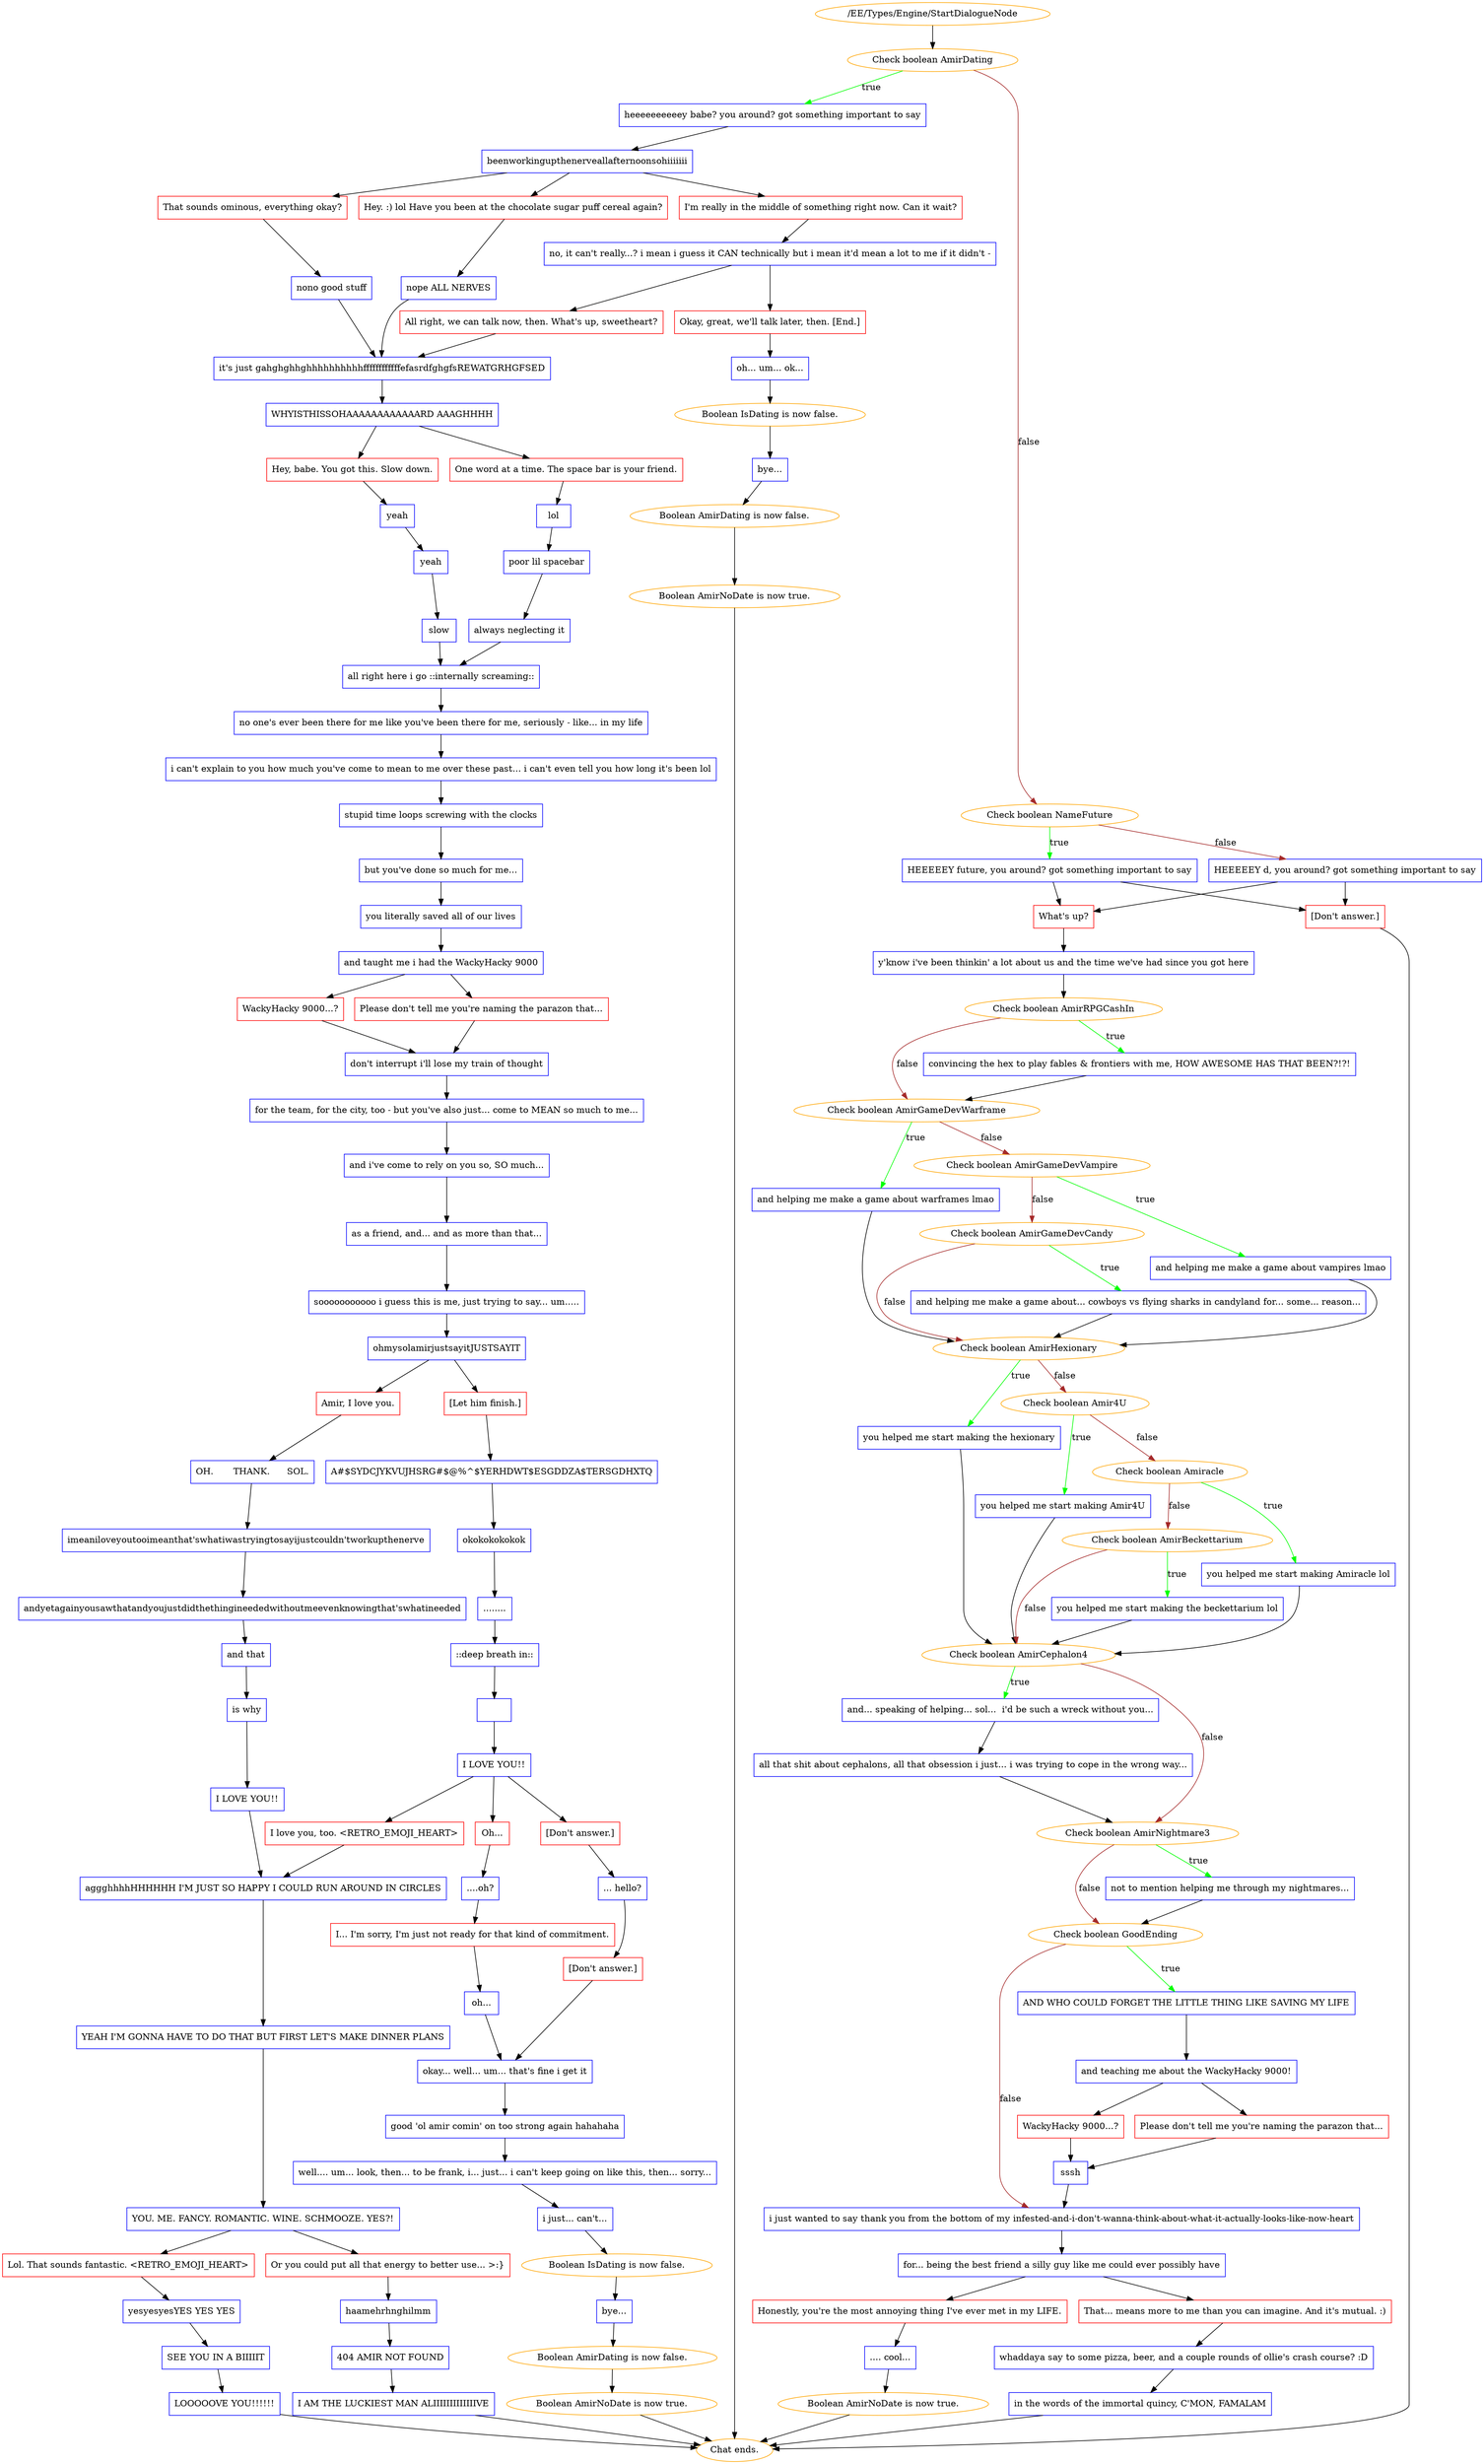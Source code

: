 digraph {
	3318 [label="/EE/Types/Engine/StartDialogueNode",color=orange];
		3318 -> 3319;
	3319 [label="Check boolean AmirDating",color=orange];
		3319 -> 3320 [label=true,color=green];
		3319 -> 3321 [label=false,color=brown];
	3320 [label="heeeeeeeeeey babe? you around? got something important to say",shape=box,color=blue];
		3320 -> 3322;
	3321 [label="Check boolean NameFuture",color=orange];
		3321 -> 3329 [label=true,color=green];
		3321 -> 3330 [label=false,color=brown];
	3322 [label="beenworkingupthenerveallafternoonsohiiiiiii",shape=box,color=blue];
		3322 -> 3323;
		3322 -> 3324;
		3322 -> 3325;
	3329 [label="HEEEEEY future, you around? got something important to say",shape=box,color=blue];
		3329 -> 3331;
		3329 -> 3332;
	3330 [label="HEEEEEY d, you around? got something important to say",shape=box,color=blue];
		3330 -> 3331;
		3330 -> 3332;
	3323 [label="Hey. :) lol Have you been at the chocolate sugar puff cereal again?",shape=box,color=red];
		3323 -> 3326;
	3324 [label="That sounds ominous, everything okay?",shape=box,color=red];
		3324 -> 3327;
	3325 [label="I'm really in the middle of something right now. Can it wait?",shape=box,color=red];
		3325 -> 3328;
	3331 [label="What's up?",shape=box,color=red];
		3331 -> 3334;
	3332 [label="[Don't answer.]",shape=box,color=red];
		3332 -> "Chat ends.";
	3326 [label="nope ALL NERVES",shape=box,color=blue];
		3326 -> 3345;
	3327 [label="nono good stuff",shape=box,color=blue];
		3327 -> 3345;
	3328 [label="no, it can't really...? i mean i guess it CAN technically but i mean it'd mean a lot to me if it didn't -",shape=box,color=blue];
		3328 -> 3337;
		3328 -> 3338;
	3334 [label="y'know i've been thinkin' a lot about us and the time we've had since you got here",shape=box,color=blue];
		3334 -> 3335;
	"Chat ends." [color=orange];
	3345 [label="it's just gahghghhghhhhhhhhhhffffffffffffefasrdfghgfsREWATGRHGFSED",shape=box,color=blue];
		3345 -> 3346;
	3337 [label="All right, we can talk now, then. What's up, sweetheart?",shape=box,color=red];
		3337 -> 3345;
	3338 [label="Okay, great, we'll talk later, then. [End.]",shape=box,color=red];
		3338 -> 3339;
	3335 [label="Check boolean AmirRPGCashIn",color=orange];
		3335 -> 3413 [label=true,color=green];
		3335 -> 3414 [label=false,color=brown];
	3346 [label="WHYISTHISSOHAAAAAAAAAAAARD AAAGHHHH",shape=box,color=blue];
		3346 -> 3347;
		3346 -> 3348;
	3339 [label="oh... um... ok...",shape=box,color=blue];
		3339 -> 3340;
	3413 [label="convincing the hex to play fables & frontiers with me, HOW AWESOME HAS THAT BEEN?!?!",shape=box,color=blue];
		3413 -> 3414;
	3414 [label="Check boolean AmirGameDevWarframe",color=orange];
		3414 -> 3417 [label=true,color=green];
		3414 -> 3415 [label=false,color=brown];
	3347 [label="Hey, babe. You got this. Slow down.",shape=box,color=red];
		3347 -> 3349;
	3348 [label="One word at a time. The space bar is your friend.",shape=box,color=red];
		3348 -> 3352;
	3340 [label="Boolean IsDating is now false.",color=orange];
		3340 -> 3341;
	3417 [label="and helping me make a game about warframes lmao",shape=box,color=blue];
		3417 -> 3420;
	3415 [label="Check boolean AmirGameDevVampire",color=orange];
		3415 -> 3418 [label=true,color=green];
		3415 -> 3416 [label=false,color=brown];
	3349 [label="yeah",shape=box,color=blue];
		3349 -> 3350;
	3352 [label="lol",shape=box,color=blue];
		3352 -> 3353;
	3341 [label="bye...",shape=box,color=blue];
		3341 -> 3342;
	3420 [label="Check boolean AmirHexionary",color=orange];
		3420 -> 3421 [label=true,color=green];
		3420 -> 3425 [label=false,color=brown];
	3418 [label="and helping me make a game about vampires lmao",shape=box,color=blue];
		3418 -> 3420;
	3416 [label="Check boolean AmirGameDevCandy",color=orange];
		3416 -> 3419 [label=true,color=green];
		3416 -> 3420 [label=false,color=brown];
	3350 [label="yeah",shape=box,color=blue];
		3350 -> 3351;
	3353 [label="poor lil spacebar",shape=box,color=blue];
		3353 -> 3354;
	3342 [label="Boolean AmirDating is now false.",color=orange];
		3342 -> 3343;
	3421 [label="you helped me start making the hexionary",shape=box,color=blue];
		3421 -> 3428;
	3425 [label="Check boolean Amir4U",color=orange];
		3425 -> 3422 [label=true,color=green];
		3425 -> 3426 [label=false,color=brown];
	3419 [label="and helping me make a game about... cowboys vs flying sharks in candyland for... some... reason...",shape=box,color=blue];
		3419 -> 3420;
	3351 [label="slow",shape=box,color=blue];
		3351 -> 3355;
	3354 [label="always neglecting it",shape=box,color=blue];
		3354 -> 3355;
	3343 [label="Boolean AmirNoDate is now true.",color=orange];
		3343 -> "Chat ends.";
	3428 [label="Check boolean AmirCephalon4",color=orange];
		3428 -> 3429 [label=true,color=green];
		3428 -> 3431 [label=false,color=brown];
	3422 [label="you helped me start making Amir4U",shape=box,color=blue];
		3422 -> 3428;
	3426 [label="Check boolean Amiracle",color=orange];
		3426 -> 3423 [label=true,color=green];
		3426 -> 3427 [label=false,color=brown];
	3355 [label="all right here i go ::internally screaming::",shape=box,color=blue];
		3355 -> 3356;
	"Chat ends." [color=orange];
	3429 [label="and... speaking of helping... sol...  i'd be such a wreck without you...",shape=box,color=blue];
		3429 -> 3430;
	3431 [label="Check boolean AmirNightmare3",color=orange];
		3431 -> 3432 [label=true,color=green];
		3431 -> 3433 [label=false,color=brown];
	3423 [label="you helped me start making Amiracle lol",shape=box,color=blue];
		3423 -> 3428;
	3427 [label="Check boolean AmirBeckettarium",color=orange];
		3427 -> 3424 [label=true,color=green];
		3427 -> 3428 [label=false,color=brown];
	3356 [label="no one's ever been there for me like you've been there for me, seriously - like... in my life",shape=box,color=blue];
		3356 -> 3357;
	3430 [label="all that shit about cephalons, all that obsession i just... i was trying to cope in the wrong way...",shape=box,color=blue];
		3430 -> 3431;
	3432 [label="not to mention helping me through my nightmares...",shape=box,color=blue];
		3432 -> 3433;
	3433 [label="Check boolean GoodEnding",color=orange];
		3433 -> 3434 [label=true,color=green];
		3433 -> 3439 [label=false,color=brown];
	3424 [label="you helped me start making the beckettarium lol",shape=box,color=blue];
		3424 -> 3428;
	3357 [label="i can't explain to you how much you've come to mean to me over these past... i can't even tell you how long it's been lol",shape=box,color=blue];
		3357 -> 3336;
	3434 [label="AND WHO COULD FORGET THE LITTLE THING LIKE SAVING MY LIFE",shape=box,color=blue];
		3434 -> 3435;
	3439 [label="i just wanted to say thank you from the bottom of my infested-and-i-don't-wanna-think-about-what-it-actually-looks-like-now-heart",shape=box,color=blue];
		3439 -> 3440;
	3336 [label="stupid time loops screwing with the clocks",shape=box,color=blue];
		3336 -> 3359;
	3435 [label="and teaching me about the WackyHacky 9000!",shape=box,color=blue];
		3435 -> 3436;
		3435 -> 3437;
	3440 [label="for... being the best friend a silly guy like me could ever possibly have",shape=box,color=blue];
		3440 -> 3441;
		3440 -> 3442;
	3359 [label="but you've done so much for me...",shape=box,color=blue];
		3359 -> 3361;
	3436 [label="Please don't tell me you're naming the parazon that...",shape=box,color=red];
		3436 -> 3438;
	3437 [label="WackyHacky 9000...?",shape=box,color=red];
		3437 -> 3438;
	3441 [label="That... means more to me than you can imagine. And it's mutual. :)",shape=box,color=red];
		3441 -> 3314;
	3442 [label="Honestly, you're the most annoying thing I've ever met in my LIFE.",shape=box,color=red];
		3442 -> 531;
	3361 [label="you literally saved all of our lives",shape=box,color=blue];
		3361 -> 3362;
	3438 [label="sssh",shape=box,color=blue];
		3438 -> 3439;
	3314 [label="whaddaya say to some pizza, beer, and a couple rounds of ollie's crash course? :D",shape=box,color=blue];
		3314 -> 602;
	531 [label=".... cool...",shape=box,color=blue];
		531 -> 480;
	3362 [label="and taught me i had the WackyHacky 9000",shape=box,color=blue];
		3362 -> 3363;
		3362 -> 3364;
	602 [label="in the words of the immortal quincy, C'MON, FAMALAM",shape=box,color=blue];
		602 -> "Chat ends.";
	480 [label="Boolean AmirNoDate is now true.",color=orange];
		480 -> "Chat ends.";
	3363 [label="Please don't tell me you're naming the parazon that...",shape=box,color=red];
		3363 -> 3365;
	3364 [label="WackyHacky 9000...?",shape=box,color=red];
		3364 -> 3365;
	"Chat ends." [color=orange];
	"Chat ends." [color=orange];
	3365 [label="don't interrupt i'll lose my train of thought",shape=box,color=blue];
		3365 -> 3366;
	3366 [label="for the team, for the city, too - but you've also just... come to MEAN so much to me...",shape=box,color=blue];
		3366 -> 3367;
	3367 [label="and i've come to rely on you so, SO much...",shape=box,color=blue];
		3367 -> 3368;
	3368 [label="as a friend, and... and as more than that...",shape=box,color=blue];
		3368 -> 3369;
	3369 [label="sooooooooooo i guess this is me, just trying to say... um.....",shape=box,color=blue];
		3369 -> 3370;
	3370 [label="ohmysolamirjustsayitJUSTSAYIT",shape=box,color=blue];
		3370 -> 3371;
		3370 -> 3372;
	3371 [label="Amir, I love you.",shape=box,color=red];
		3371 -> 3373;
	3372 [label="[Let him finish.]",shape=box,color=red];
		3372 -> 3374;
	3373 [label="OH.       THANK.      SOL.",shape=box,color=blue];
		3373 -> 3375;
	3374 [label="A#$SYDCJYKVUJHSRG#$@%^$YERHDWT$ESGDDZA$TERSGDHXTQ",shape=box,color=blue];
		3374 -> 3376;
	3375 [label="imeaniloveyoutooimeanthat'swhatiwastryingtosayijustcouldn'tworkupthenerve",shape=box,color=blue];
		3375 -> 3377;
	3376 [label="okokokokokok",shape=box,color=blue];
		3376 -> 3378;
	3377 [label="andyetagainyousawthatandyoujustdidthethingineededwithoutmeevenknowingthat'swhatineeded",shape=box,color=blue];
		3377 -> 3379;
	3378 [label="........",shape=box,color=blue];
		3378 -> 3381;
	3379 [label="and that",shape=box,color=blue];
		3379 -> 3380;
	3381 [label="::deep breath in::",shape=box,color=blue];
		3381 -> 3382;
	3380 [label="is why",shape=box,color=blue];
		3380 -> 3383;
	3382 [label=" ",shape=box,color=blue];
		3382 -> 3384;
	3383 [label="I LOVE YOU!!",shape=box,color=blue];
		3383 -> 3402;
	3384 [label="I LOVE YOU!!",shape=box,color=blue];
		3384 -> 3385;
		3384 -> 3386;
		3384 -> 3387;
	3402 [label="aggghhhhHHHHHH I'M JUST SO HAPPY I COULD RUN AROUND IN CIRCLES",shape=box,color=blue];
		3402 -> 3403;
	3385 [label="I love you, too. <RETRO_EMOJI_HEART>",shape=box,color=red];
		3385 -> 3402;
	3386 [label="Oh...",shape=box,color=red];
		3386 -> 3388;
	3387 [label="[Don't answer.]",shape=box,color=red];
		3387 -> 3389;
	3403 [label="YEAH I'M GONNA HAVE TO DO THAT BUT FIRST LET'S MAKE DINNER PLANS",shape=box,color=blue];
		3403 -> 3404;
	3388 [label="....oh?",shape=box,color=blue];
		3388 -> 3390;
	3389 [label="... hello?",shape=box,color=blue];
		3389 -> 3391;
	3404 [label="YOU. ME. FANCY. ROMANTIC. WINE. SCHMOOZE. YES?!",shape=box,color=blue];
		3404 -> 3405;
		3404 -> 3406;
	3390 [label="I... I'm sorry, I'm just not ready for that kind of commitment.",shape=box,color=red];
		3390 -> 3392;
	3391 [label="[Don't answer.]",shape=box,color=red];
		3391 -> 3393;
	3405 [label="Lol. That sounds fantastic. <RETRO_EMOJI_HEART>",shape=box,color=red];
		3405 -> 3407;
	3406 [label="Or you could put all that energy to better use... >:}",shape=box,color=red];
		3406 -> 3410;
	3392 [label="oh...",shape=box,color=blue];
		3392 -> 3393;
	3393 [label="okay... well... um... that's fine i get it",shape=box,color=blue];
		3393 -> 3394;
	3407 [label="yesyesyesYES YES YES",shape=box,color=blue];
		3407 -> 3408;
	3410 [label="haamehrhnghilmm",shape=box,color=blue];
		3410 -> 3411;
	3394 [label="good 'ol amir comin' on too strong again hahahaha",shape=box,color=blue];
		3394 -> 3395;
	3408 [label="SEE YOU IN A BIIIIIT",shape=box,color=blue];
		3408 -> 3409;
	3411 [label="404 AMIR NOT FOUND",shape=box,color=blue];
		3411 -> 3412;
	3395 [label="well.... um... look, then... to be frank, i... just... i can't keep going on like this, then... sorry...",shape=box,color=blue];
		3395 -> 3396;
	3409 [label="LOOOOOVE YOU!!!!!!",shape=box,color=blue];
		3409 -> "Chat ends.";
	3412 [label="I AM THE LUCKIEST MAN ALIIIIIIIIIIIIIVE",shape=box,color=blue];
		3412 -> "Chat ends.";
	3396 [label="i just... can't...",shape=box,color=blue];
		3396 -> 3397;
	"Chat ends." [color=orange];
	3397 [label="Boolean IsDating is now false.",color=orange];
		3397 -> 3398;
	3398 [label="bye...",shape=box,color=blue];
		3398 -> 3399;
	3399 [label="Boolean AmirDating is now false.",color=orange];
		3399 -> 3400;
	3400 [label="Boolean AmirNoDate is now true.",color=orange];
		3400 -> "Chat ends.";
	"Chat ends." [color=orange];
}